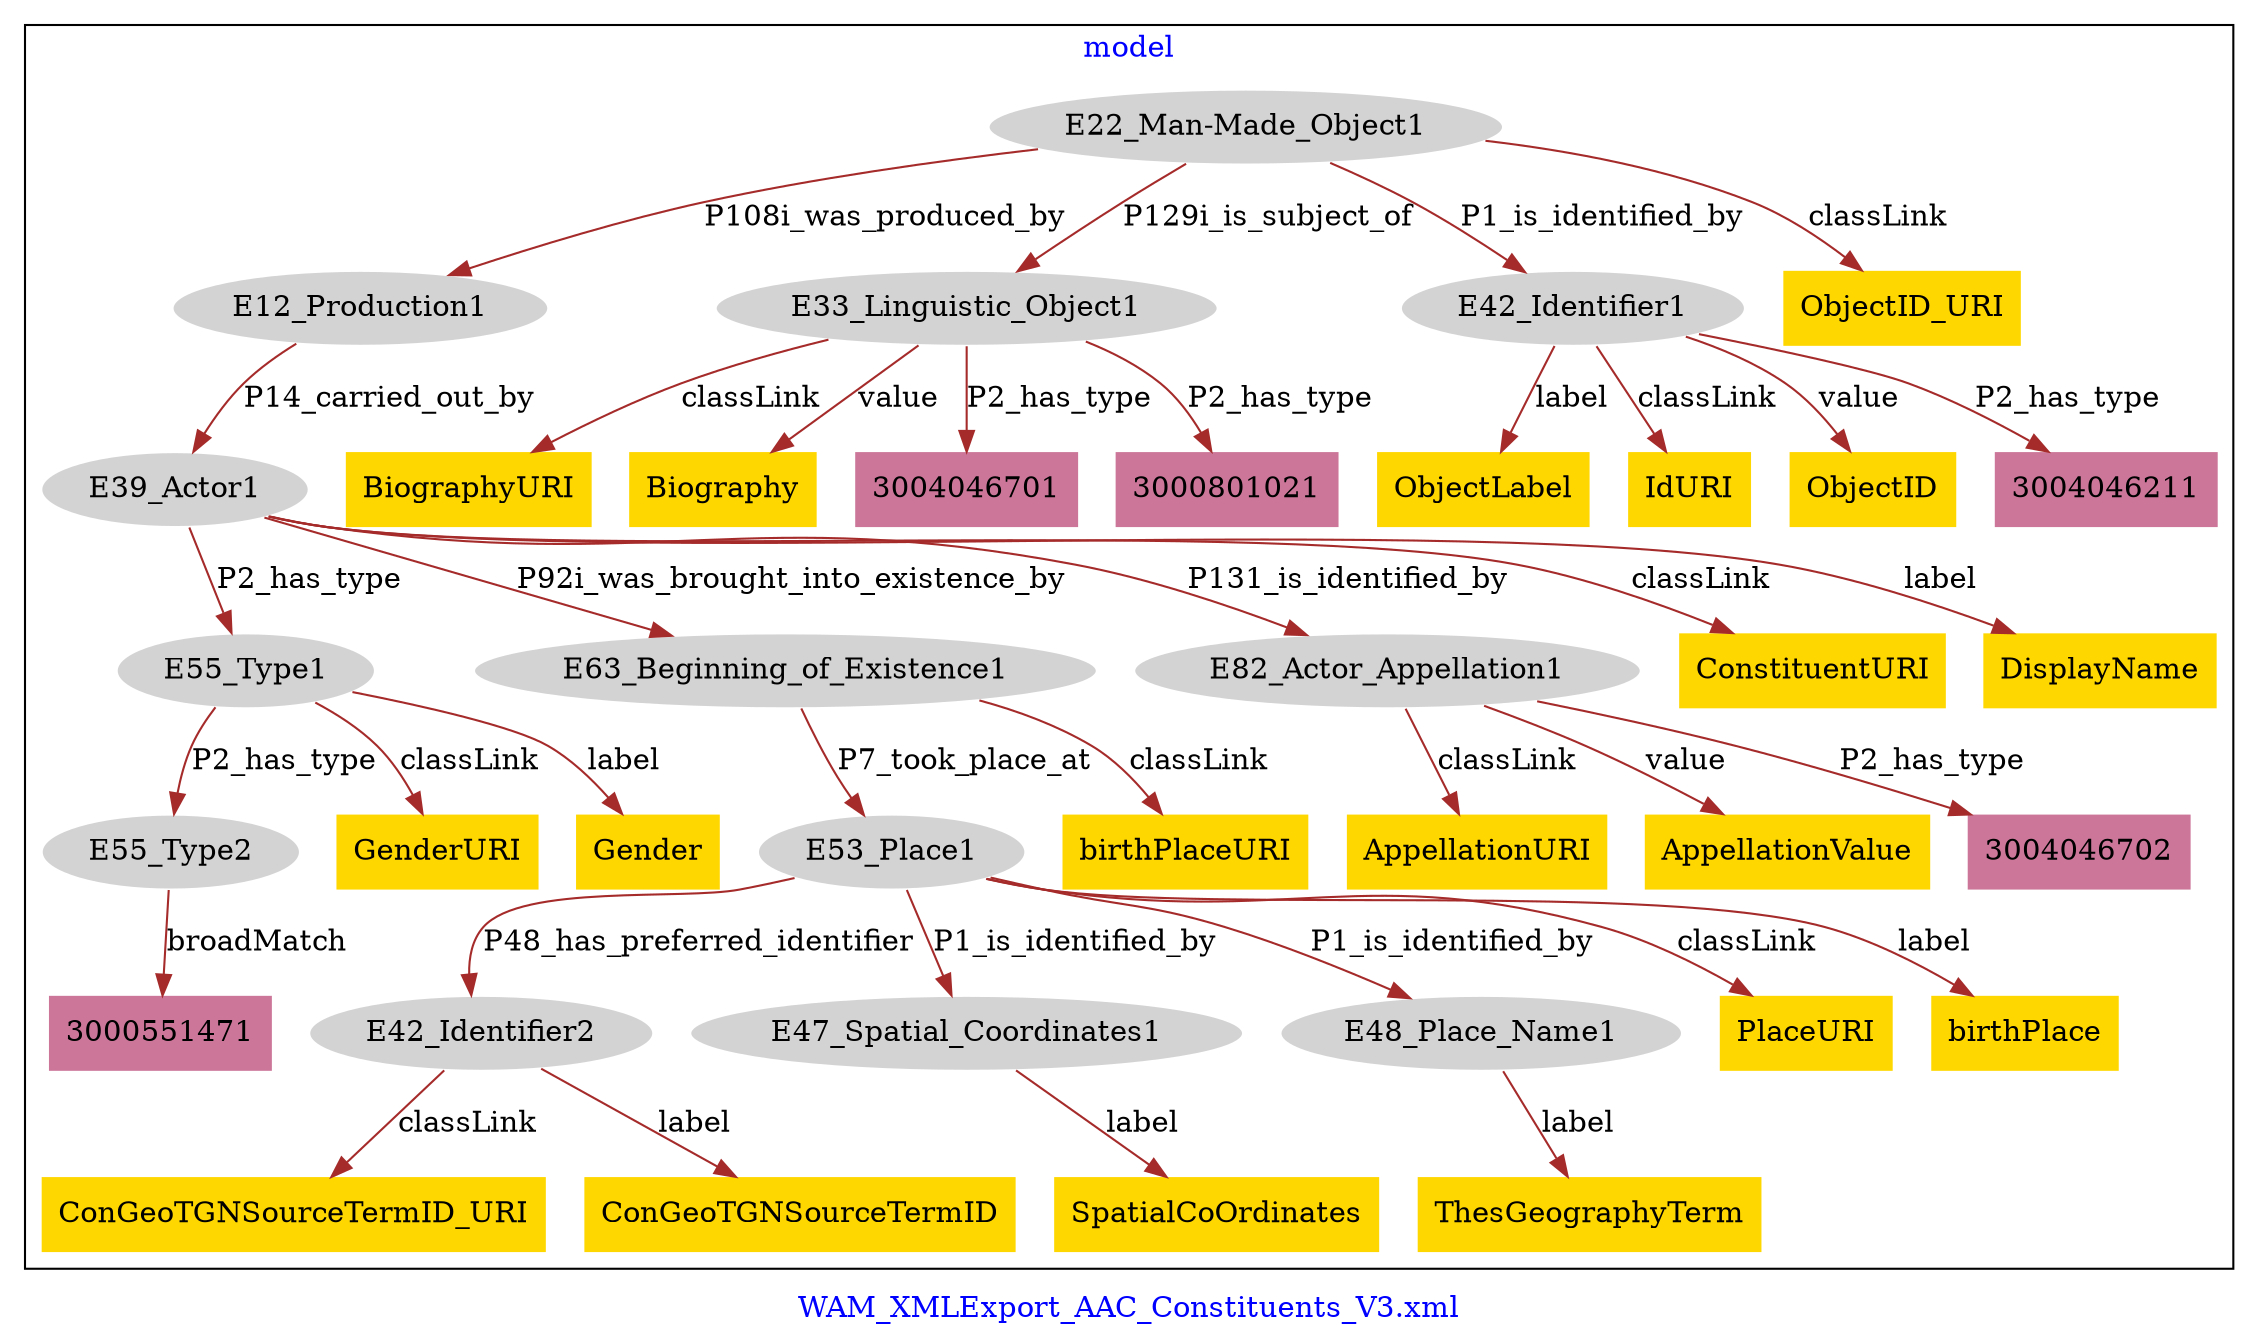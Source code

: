 digraph n0 {
fontcolor="blue"
remincross="true"
label="WAM_XMLExport_AAC_Constituents_V3.xml"
subgraph cluster {
label="model"
n2[style="filled",color="white",fillcolor="lightgray",label="E12_Production1"];
n3[style="filled",color="white",fillcolor="lightgray",label="E39_Actor1"];
n4[style="filled",color="white",fillcolor="lightgray",label="E22_Man-Made_Object1"];
n5[style="filled",color="white",fillcolor="lightgray",label="E33_Linguistic_Object1"];
n6[style="filled",color="white",fillcolor="lightgray",label="E42_Identifier1"];
n7[style="filled",color="white",fillcolor="lightgray",label="E55_Type1"];
n8[style="filled",color="white",fillcolor="lightgray",label="E63_Beginning_of_Existence1"];
n9[style="filled",color="white",fillcolor="lightgray",label="E82_Actor_Appellation1"];
n10[style="filled",color="white",fillcolor="lightgray",label="E53_Place1"];
n11[style="filled",color="white",fillcolor="lightgray",label="E42_Identifier2"];
n12[style="filled",color="white",fillcolor="lightgray",label="E47_Spatial_Coordinates1"];
n13[style="filled",color="white",fillcolor="lightgray",label="E48_Place_Name1"];
n14[style="filled",color="white",fillcolor="lightgray",label="E55_Type2"];
n15[shape="plaintext",style="filled",fillcolor="gold",label="BiographyURI"];
n16[shape="plaintext",style="filled",fillcolor="gold",label="birthPlaceURI"];
n17[shape="plaintext",style="filled",fillcolor="gold",label="ObjectID_URI"];
n18[shape="plaintext",style="filled",fillcolor="gold",label="GenderURI"];
n19[shape="plaintext",style="filled",fillcolor="gold",label="ObjectLabel"];
n20[shape="plaintext",style="filled",fillcolor="gold",label="SpatialCoOrdinates"];
n21[shape="plaintext",style="filled",fillcolor="gold",label="ConGeoTGNSourceTermID_URI"];
n22[shape="plaintext",style="filled",fillcolor="gold",label="PlaceURI"];
n23[shape="plaintext",style="filled",fillcolor="gold",label="ConstituentURI"];
n24[shape="plaintext",style="filled",fillcolor="gold",label="IdURI"];
n25[shape="plaintext",style="filled",fillcolor="gold",label="AppellationURI"];
n26[shape="plaintext",style="filled",fillcolor="gold",label="birthPlace"];
n27[shape="plaintext",style="filled",fillcolor="gold",label="ObjectID"];
n28[shape="plaintext",style="filled",fillcolor="gold",label="Biography"];
n29[shape="plaintext",style="filled",fillcolor="gold",label="AppellationValue"];
n30[shape="plaintext",style="filled",fillcolor="gold",label="ThesGeographyTerm"];
n31[shape="plaintext",style="filled",fillcolor="gold",label="ConGeoTGNSourceTermID"];
n32[shape="plaintext",style="filled",fillcolor="gold",label="DisplayName"];
n33[shape="plaintext",style="filled",fillcolor="gold",label="Gender"];
n34[shape="plaintext",style="filled",fillcolor="#CC7799",label="3004046211"];
n35[shape="plaintext",style="filled",fillcolor="#CC7799",label="3000551471"];
n36[shape="plaintext",style="filled",fillcolor="#CC7799",label="3004046701"];
n37[shape="plaintext",style="filled",fillcolor="#CC7799",label="3000801021"];
n38[shape="plaintext",style="filled",fillcolor="#CC7799",label="3004046702"];
}
n2 -> n3[color="brown",fontcolor="black",label="P14_carried_out_by"]
n4 -> n2[color="brown",fontcolor="black",label="P108i_was_produced_by"]
n4 -> n5[color="brown",fontcolor="black",label="P129i_is_subject_of"]
n4 -> n6[color="brown",fontcolor="black",label="P1_is_identified_by"]
n3 -> n7[color="brown",fontcolor="black",label="P2_has_type"]
n3 -> n8[color="brown",fontcolor="black",label="P92i_was_brought_into_existence_by"]
n3 -> n9[color="brown",fontcolor="black",label="P131_is_identified_by"]
n10 -> n11[color="brown",fontcolor="black",label="P48_has_preferred_identifier"]
n10 -> n12[color="brown",fontcolor="black",label="P1_is_identified_by"]
n10 -> n13[color="brown",fontcolor="black",label="P1_is_identified_by"]
n7 -> n14[color="brown",fontcolor="black",label="P2_has_type"]
n8 -> n10[color="brown",fontcolor="black",label="P7_took_place_at"]
n5 -> n15[color="brown",fontcolor="black",label="classLink"]
n8 -> n16[color="brown",fontcolor="black",label="classLink"]
n4 -> n17[color="brown",fontcolor="black",label="classLink"]
n7 -> n18[color="brown",fontcolor="black",label="classLink"]
n6 -> n19[color="brown",fontcolor="black",label="label"]
n12 -> n20[color="brown",fontcolor="black",label="label"]
n11 -> n21[color="brown",fontcolor="black",label="classLink"]
n10 -> n22[color="brown",fontcolor="black",label="classLink"]
n3 -> n23[color="brown",fontcolor="black",label="classLink"]
n6 -> n24[color="brown",fontcolor="black",label="classLink"]
n9 -> n25[color="brown",fontcolor="black",label="classLink"]
n10 -> n26[color="brown",fontcolor="black",label="label"]
n6 -> n27[color="brown",fontcolor="black",label="value"]
n5 -> n28[color="brown",fontcolor="black",label="value"]
n9 -> n29[color="brown",fontcolor="black",label="value"]
n13 -> n30[color="brown",fontcolor="black",label="label"]
n11 -> n31[color="brown",fontcolor="black",label="label"]
n3 -> n32[color="brown",fontcolor="black",label="label"]
n7 -> n33[color="brown",fontcolor="black",label="label"]
n6 -> n34[color="brown",fontcolor="black",label="P2_has_type"]
n14 -> n35[color="brown",fontcolor="black",label="broadMatch"]
n5 -> n36[color="brown",fontcolor="black",label="P2_has_type"]
n5 -> n37[color="brown",fontcolor="black",label="P2_has_type"]
n9 -> n38[color="brown",fontcolor="black",label="P2_has_type"]
}
